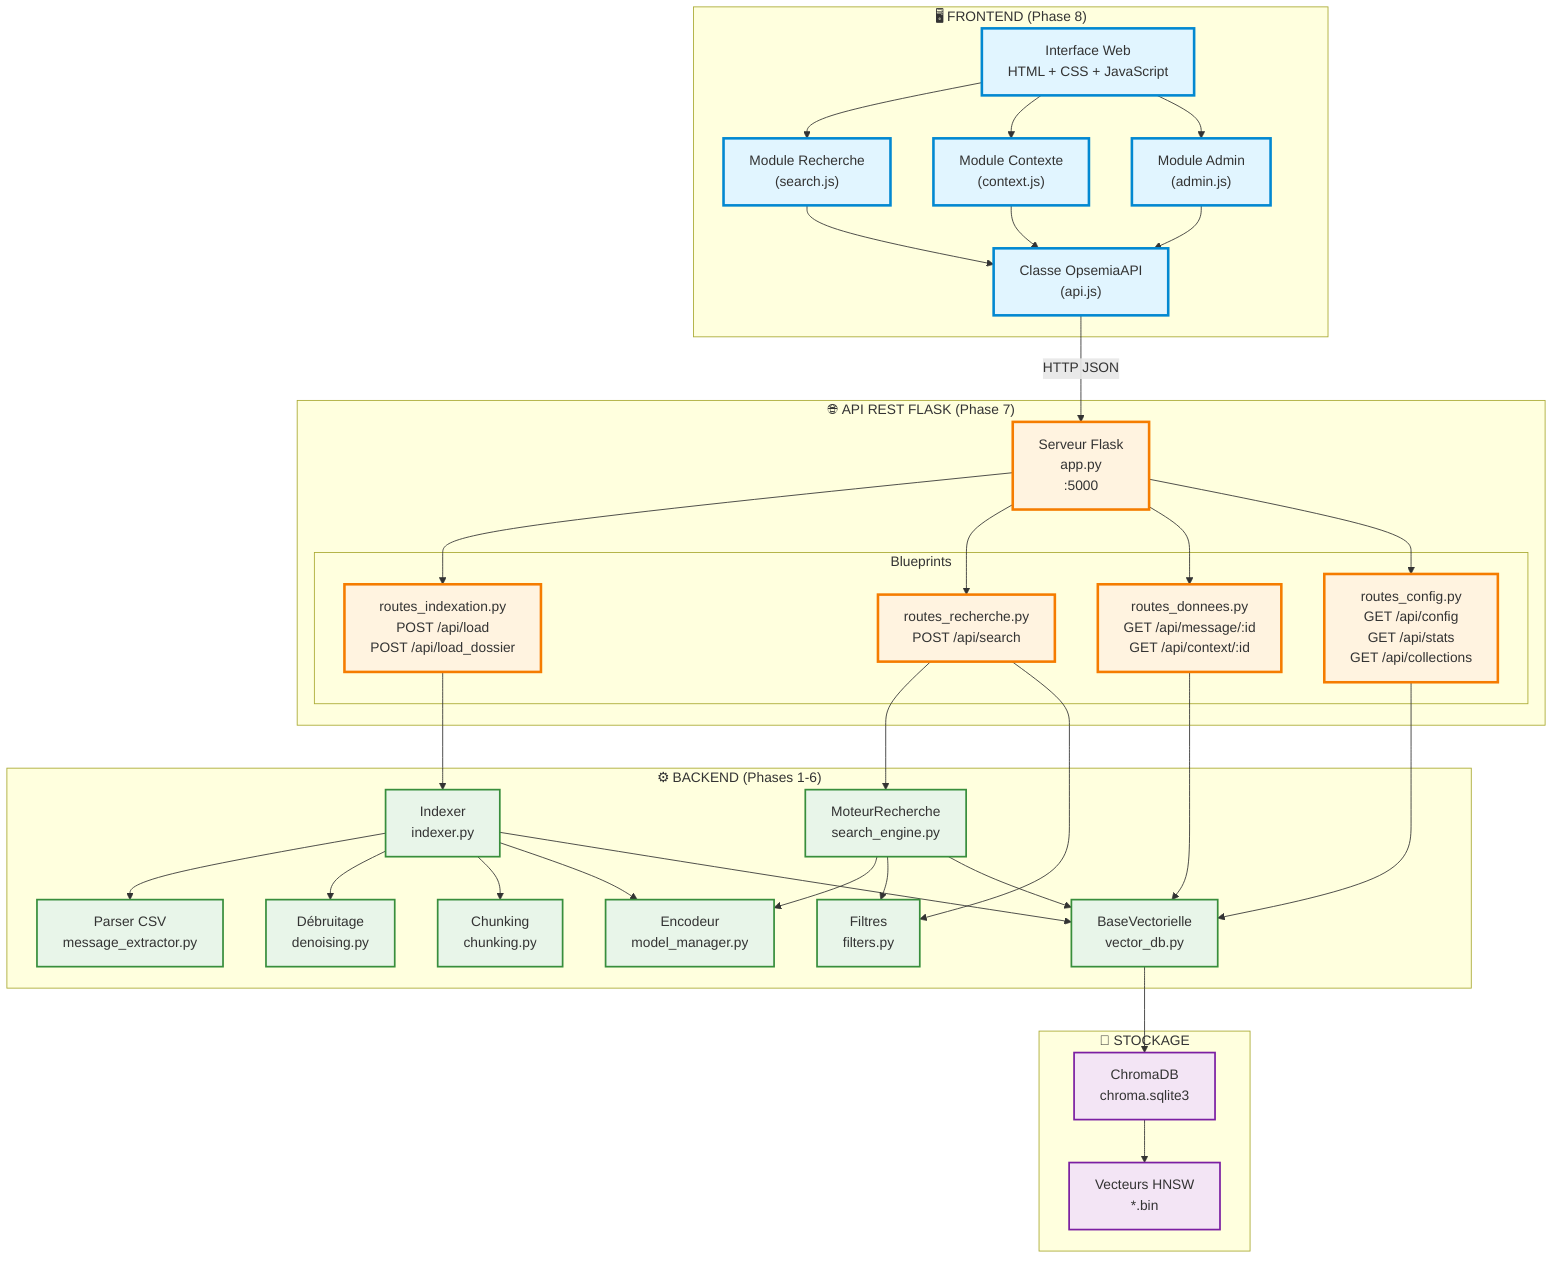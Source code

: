 graph TB
    subgraph FRONTEND["🖥️ FRONTEND (Phase 8)"]
        UI["Interface Web<br/>HTML + CSS + JavaScript"]
        API_CLIENT["Classe OpsemiaAPI<br/>(api.js)"]
        SEARCH_UI["Module Recherche<br/>(search.js)"]
        CONTEXT_UI["Module Contexte<br/>(context.js)"]
        ADMIN_UI["Module Admin<br/>(admin.js)"]
        
        UI --> SEARCH_UI
        UI --> CONTEXT_UI
        UI --> ADMIN_UI
        SEARCH_UI --> API_CLIENT
        CONTEXT_UI --> API_CLIENT
        ADMIN_UI --> API_CLIENT
    end

    subgraph API["🌐 API REST FLASK (Phase 7)"]
        FLASK["Serveur Flask<br/>app.py<br/>:5000"]
        
        subgraph ROUTES["Blueprints"]
            BP_INDEXATION["routes_indexation.py<br/>POST /api/load<br/>POST /api/load_dossier"]
            BP_RECHERCHE["routes_recherche.py<br/>POST /api/search"]
            BP_DONNEES["routes_donnees.py<br/>GET /api/message/:id<br/>GET /api/context/:id"]
            BP_CONFIG["routes_config.py<br/>GET /api/config<br/>GET /api/stats<br/>GET /api/collections"]
        end
        
        FLASK --> BP_INDEXATION
        FLASK --> BP_RECHERCHE
        FLASK --> BP_DONNEES
        FLASK --> BP_CONFIG
    end

    subgraph BACKEND["⚙️ BACKEND (Phases 1-6)"]
        INDEXER["Indexer<br/>indexer.py"]
        SEARCH_ENGINE["MoteurRecherche<br/>search_engine.py"]
        FILTERS["Filtres<br/>filters.py"]
        VECTOR_DB["BaseVectorielle<br/>vector_db.py"]
        MODEL_MGR["Encodeur<br/>model_manager.py"]
        PARSER["Parser CSV<br/>message_extractor.py"]
        DENOISING["Débruitage<br/>denoising.py"]
        CHUNKING["Chunking<br/>chunking.py"]
    end

    subgraph STORAGE["💾 STOCKAGE"]
        CHROMA["ChromaDB<br/>chroma.sqlite3"]
        VECTORS["Vecteurs HNSW<br/>*.bin"]
    end

    %% Connexions API → Backend
    API_CLIENT -->|HTTP JSON| FLASK
    
    BP_INDEXATION --> INDEXER
    BP_RECHERCHE --> SEARCH_ENGINE
    BP_RECHERCHE --> FILTERS
    BP_DONNEES --> VECTOR_DB
    BP_CONFIG --> VECTOR_DB
    
    INDEXER --> PARSER
    INDEXER --> DENOISING
    INDEXER --> CHUNKING
    INDEXER --> MODEL_MGR
    INDEXER --> VECTOR_DB
    
    SEARCH_ENGINE --> MODEL_MGR
    SEARCH_ENGINE --> FILTERS
    SEARCH_ENGINE --> VECTOR_DB
    
    VECTOR_DB --> CHROMA
    CHROMA --> VECTORS

    %% Styles
    classDef frontendStyle fill:#e1f5ff,stroke:#0288d1,stroke-width:3px
    classDef apiStyle fill:#fff3e0,stroke:#f57c00,stroke-width:3px
    classDef backendStyle fill:#e8f5e9,stroke:#388e3c,stroke-width:2px
    classDef storageStyle fill:#f3e5f5,stroke:#7b1fa2,stroke-width:2px
    
    class UI,API_CLIENT,SEARCH_UI,CONTEXT_UI,ADMIN_UI frontendStyle
    class FLASK,BP_INDEXATION,BP_RECHERCHE,BP_DONNEES,BP_CONFIG apiStyle
    class INDEXER,SEARCH_ENGINE,FILTERS,VECTOR_DB,MODEL_MGR,PARSER,DENOISING,CHUNKING backendStyle
    class CHROMA,VECTORS storageStyle